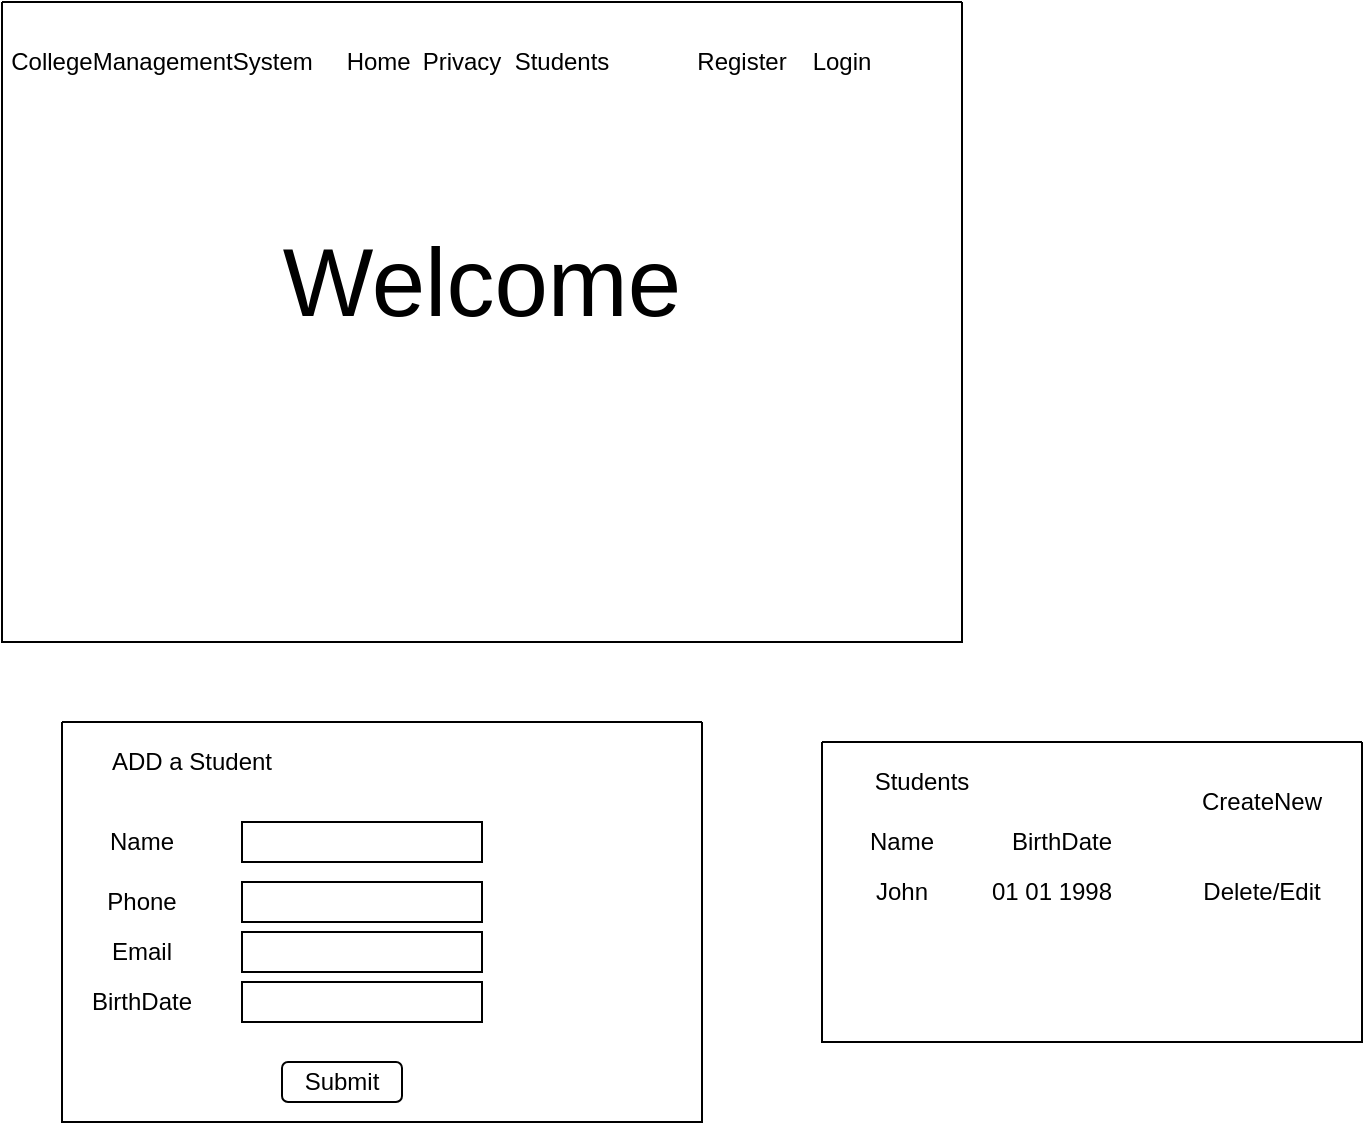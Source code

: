 <mxfile version="14.8.1" type="device"><diagram id="prtHgNgQTEPvFCAcTncT" name="Page-1"><mxGraphModel dx="1102" dy="614" grid="1" gridSize="10" guides="1" tooltips="1" connect="1" arrows="1" fold="1" page="1" pageScale="1" pageWidth="827" pageHeight="1169" math="0" shadow="0"><root><mxCell id="0"/><mxCell id="1" parent="0"/><mxCell id="fwtti7GmtVqhHEnTRWSk-1" value="" style="swimlane;startSize=0;" vertex="1" parent="1"><mxGeometry x="80" y="110" width="480" height="320" as="geometry"/></mxCell><mxCell id="fwtti7GmtVqhHEnTRWSk-2" value="CollegeManagementSystem" style="text;html=1;strokeColor=none;fillColor=none;align=center;verticalAlign=middle;whiteSpace=wrap;rounded=0;" vertex="1" parent="fwtti7GmtVqhHEnTRWSk-1"><mxGeometry x="60" y="20" width="40" height="20" as="geometry"/></mxCell><mxCell id="fwtti7GmtVqhHEnTRWSk-3" value="Home&amp;nbsp;" style="text;html=1;strokeColor=none;fillColor=none;align=center;verticalAlign=middle;whiteSpace=wrap;rounded=0;" vertex="1" parent="fwtti7GmtVqhHEnTRWSk-1"><mxGeometry x="170" y="20" width="40" height="20" as="geometry"/></mxCell><mxCell id="fwtti7GmtVqhHEnTRWSk-6" value="Students" style="text;html=1;strokeColor=none;fillColor=none;align=center;verticalAlign=middle;whiteSpace=wrap;rounded=0;" vertex="1" parent="fwtti7GmtVqhHEnTRWSk-1"><mxGeometry x="260" y="20" width="40" height="20" as="geometry"/></mxCell><mxCell id="fwtti7GmtVqhHEnTRWSk-4" value="Privacy" style="text;html=1;strokeColor=none;fillColor=none;align=center;verticalAlign=middle;whiteSpace=wrap;rounded=0;" vertex="1" parent="fwtti7GmtVqhHEnTRWSk-1"><mxGeometry x="210" y="20" width="40" height="20" as="geometry"/></mxCell><mxCell id="fwtti7GmtVqhHEnTRWSk-7" value="Register" style="text;html=1;strokeColor=none;fillColor=none;align=center;verticalAlign=middle;whiteSpace=wrap;rounded=0;" vertex="1" parent="fwtti7GmtVqhHEnTRWSk-1"><mxGeometry x="350" y="20" width="40" height="20" as="geometry"/></mxCell><mxCell id="fwtti7GmtVqhHEnTRWSk-12" value="Login" style="text;html=1;strokeColor=none;fillColor=none;align=center;verticalAlign=middle;whiteSpace=wrap;rounded=0;" vertex="1" parent="fwtti7GmtVqhHEnTRWSk-1"><mxGeometry x="400" y="20" width="40" height="20" as="geometry"/></mxCell><mxCell id="fwtti7GmtVqhHEnTRWSk-13" value="&lt;font style=&quot;font-size: 48px&quot;&gt;Welcome&lt;/font&gt;" style="text;html=1;strokeColor=none;fillColor=none;align=center;verticalAlign=middle;whiteSpace=wrap;rounded=0;" vertex="1" parent="fwtti7GmtVqhHEnTRWSk-1"><mxGeometry x="220" y="130" width="40" height="20" as="geometry"/></mxCell><mxCell id="fwtti7GmtVqhHEnTRWSk-15" value="" style="swimlane;startSize=0;" vertex="1" parent="1"><mxGeometry x="110" y="470" width="320" height="200" as="geometry"/></mxCell><mxCell id="fwtti7GmtVqhHEnTRWSk-16" value="ADD a Student" style="text;html=1;strokeColor=none;fillColor=none;align=center;verticalAlign=middle;whiteSpace=wrap;rounded=0;" vertex="1" parent="fwtti7GmtVqhHEnTRWSk-15"><mxGeometry x="20" y="10" width="90" height="20" as="geometry"/></mxCell><mxCell id="fwtti7GmtVqhHEnTRWSk-20" value="" style="rounded=0;whiteSpace=wrap;html=1;" vertex="1" parent="fwtti7GmtVqhHEnTRWSk-15"><mxGeometry x="90" y="105" width="120" height="20" as="geometry"/></mxCell><mxCell id="fwtti7GmtVqhHEnTRWSk-21" value="" style="rounded=0;whiteSpace=wrap;html=1;" vertex="1" parent="fwtti7GmtVqhHEnTRWSk-15"><mxGeometry x="90" y="130" width="120" height="20" as="geometry"/></mxCell><mxCell id="fwtti7GmtVqhHEnTRWSk-19" value="" style="rounded=0;whiteSpace=wrap;html=1;" vertex="1" parent="fwtti7GmtVqhHEnTRWSk-15"><mxGeometry x="90" y="80" width="120" height="20" as="geometry"/></mxCell><mxCell id="fwtti7GmtVqhHEnTRWSk-18" value="" style="rounded=0;whiteSpace=wrap;html=1;" vertex="1" parent="fwtti7GmtVqhHEnTRWSk-15"><mxGeometry x="90" y="50" width="120" height="20" as="geometry"/></mxCell><mxCell id="fwtti7GmtVqhHEnTRWSk-23" value="Name" style="text;html=1;strokeColor=none;fillColor=none;align=center;verticalAlign=middle;whiteSpace=wrap;rounded=0;" vertex="1" parent="fwtti7GmtVqhHEnTRWSk-15"><mxGeometry x="20" y="50" width="40" height="20" as="geometry"/></mxCell><mxCell id="fwtti7GmtVqhHEnTRWSk-25" value="Phone" style="text;html=1;strokeColor=none;fillColor=none;align=center;verticalAlign=middle;whiteSpace=wrap;rounded=0;" vertex="1" parent="fwtti7GmtVqhHEnTRWSk-15"><mxGeometry x="20" y="80" width="40" height="20" as="geometry"/></mxCell><mxCell id="fwtti7GmtVqhHEnTRWSk-26" value="Email" style="text;html=1;strokeColor=none;fillColor=none;align=center;verticalAlign=middle;whiteSpace=wrap;rounded=0;" vertex="1" parent="fwtti7GmtVqhHEnTRWSk-15"><mxGeometry x="20" y="105" width="40" height="20" as="geometry"/></mxCell><mxCell id="fwtti7GmtVqhHEnTRWSk-27" value="BirthDate" style="text;html=1;strokeColor=none;fillColor=none;align=center;verticalAlign=middle;whiteSpace=wrap;rounded=0;" vertex="1" parent="fwtti7GmtVqhHEnTRWSk-15"><mxGeometry x="20" y="130" width="40" height="20" as="geometry"/></mxCell><mxCell id="fwtti7GmtVqhHEnTRWSk-30" value="" style="rounded=1;whiteSpace=wrap;html=1;" vertex="1" parent="fwtti7GmtVqhHEnTRWSk-15"><mxGeometry x="110" y="170" width="60" height="20" as="geometry"/></mxCell><mxCell id="fwtti7GmtVqhHEnTRWSk-31" value="Submit" style="text;html=1;strokeColor=none;fillColor=none;align=center;verticalAlign=middle;whiteSpace=wrap;rounded=0;" vertex="1" parent="fwtti7GmtVqhHEnTRWSk-15"><mxGeometry x="120" y="170" width="40" height="20" as="geometry"/></mxCell><mxCell id="fwtti7GmtVqhHEnTRWSk-32" value="" style="swimlane;startSize=0;" vertex="1" parent="1"><mxGeometry x="490" y="480" width="270" height="150" as="geometry"/></mxCell><mxCell id="fwtti7GmtVqhHEnTRWSk-33" value="Students" style="text;html=1;strokeColor=none;fillColor=none;align=center;verticalAlign=middle;whiteSpace=wrap;rounded=0;" vertex="1" parent="fwtti7GmtVqhHEnTRWSk-32"><mxGeometry x="30" y="10" width="40" height="20" as="geometry"/></mxCell><mxCell id="fwtti7GmtVqhHEnTRWSk-34" value="Name" style="text;html=1;strokeColor=none;fillColor=none;align=center;verticalAlign=middle;whiteSpace=wrap;rounded=0;" vertex="1" parent="fwtti7GmtVqhHEnTRWSk-32"><mxGeometry x="20" y="40" width="40" height="20" as="geometry"/></mxCell><mxCell id="fwtti7GmtVqhHEnTRWSk-37" value="BirthDate" style="text;html=1;strokeColor=none;fillColor=none;align=center;verticalAlign=middle;whiteSpace=wrap;rounded=0;" vertex="1" parent="fwtti7GmtVqhHEnTRWSk-32"><mxGeometry x="100" y="40" width="40" height="20" as="geometry"/></mxCell><mxCell id="fwtti7GmtVqhHEnTRWSk-38" value="CreateNew" style="text;html=1;strokeColor=none;fillColor=none;align=center;verticalAlign=middle;whiteSpace=wrap;rounded=0;" vertex="1" parent="fwtti7GmtVqhHEnTRWSk-32"><mxGeometry x="200" y="20" width="40" height="20" as="geometry"/></mxCell><mxCell id="fwtti7GmtVqhHEnTRWSk-39" value="John" style="text;html=1;strokeColor=none;fillColor=none;align=center;verticalAlign=middle;whiteSpace=wrap;rounded=0;" vertex="1" parent="fwtti7GmtVqhHEnTRWSk-32"><mxGeometry x="20" y="65" width="40" height="20" as="geometry"/></mxCell><mxCell id="fwtti7GmtVqhHEnTRWSk-40" value="01 01 1998" style="text;html=1;strokeColor=none;fillColor=none;align=center;verticalAlign=middle;whiteSpace=wrap;rounded=0;" vertex="1" parent="fwtti7GmtVqhHEnTRWSk-32"><mxGeometry x="80" y="65" width="70" height="20" as="geometry"/></mxCell><mxCell id="fwtti7GmtVqhHEnTRWSk-41" value="Delete/Edit" style="text;html=1;strokeColor=none;fillColor=none;align=center;verticalAlign=middle;whiteSpace=wrap;rounded=0;" vertex="1" parent="fwtti7GmtVqhHEnTRWSk-32"><mxGeometry x="200" y="65" width="40" height="20" as="geometry"/></mxCell></root></mxGraphModel></diagram></mxfile>